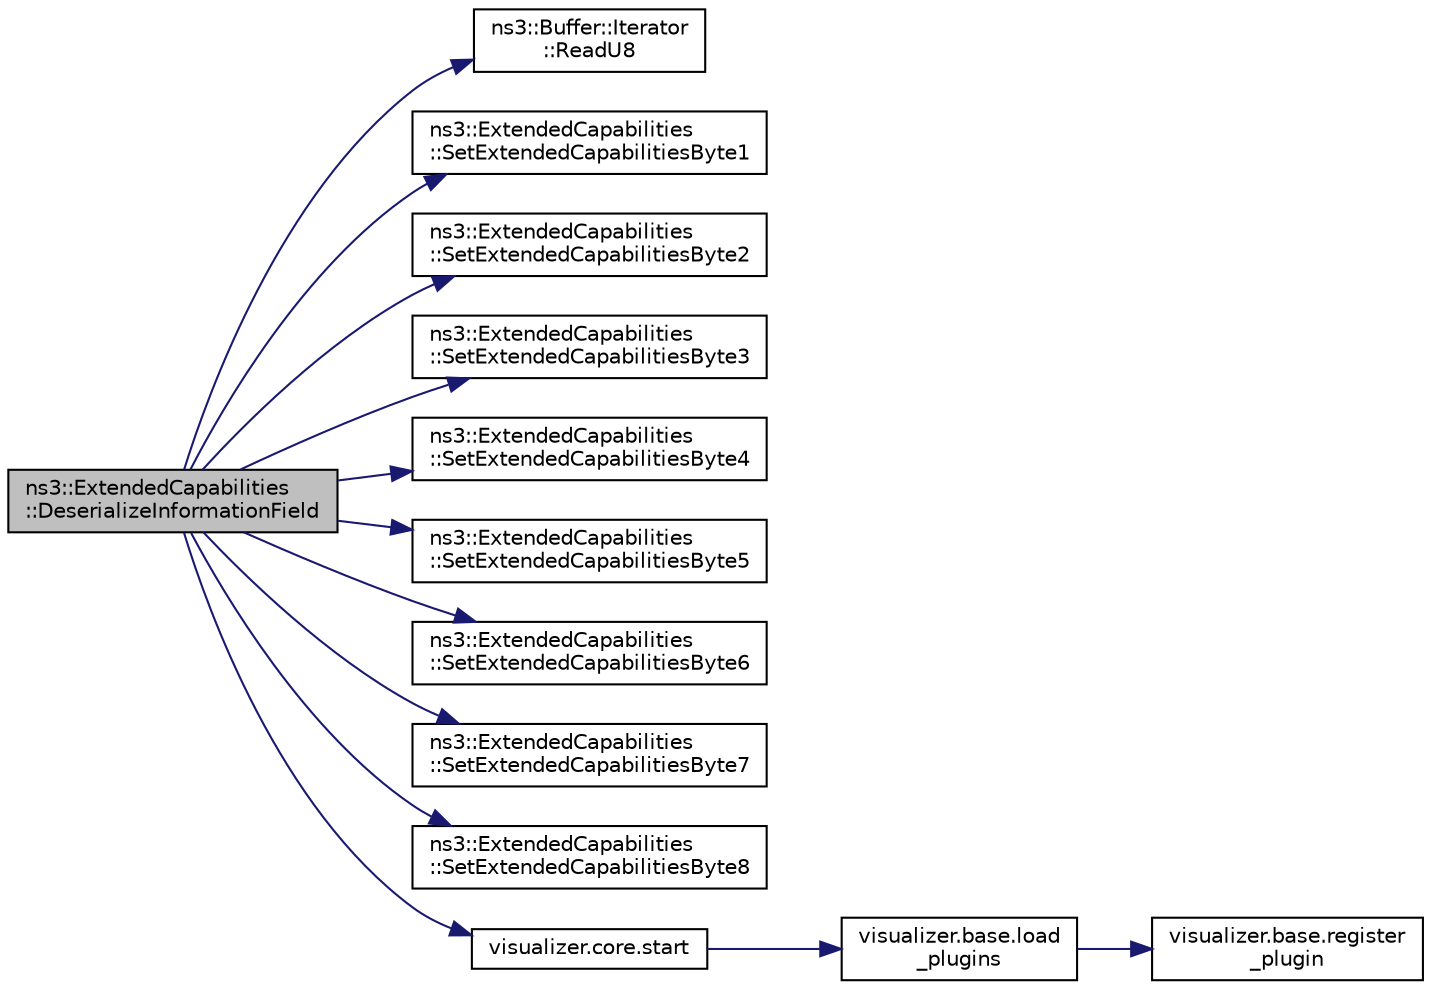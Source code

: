 digraph "ns3::ExtendedCapabilities::DeserializeInformationField"
{
 // LATEX_PDF_SIZE
  edge [fontname="Helvetica",fontsize="10",labelfontname="Helvetica",labelfontsize="10"];
  node [fontname="Helvetica",fontsize="10",shape=record];
  rankdir="LR";
  Node1 [label="ns3::ExtendedCapabilities\l::DeserializeInformationField",height=0.2,width=0.4,color="black", fillcolor="grey75", style="filled", fontcolor="black",tooltip="Deserialize information (i.e., the body of the IE, not including the Element ID and length octets)"];
  Node1 -> Node2 [color="midnightblue",fontsize="10",style="solid",fontname="Helvetica"];
  Node2 [label="ns3::Buffer::Iterator\l::ReadU8",height=0.2,width=0.4,color="black", fillcolor="white", style="filled",URL="$classns3_1_1_buffer_1_1_iterator.html#a7d7d5299e27ecf41aef37e315984ad5a",tooltip=" "];
  Node1 -> Node3 [color="midnightblue",fontsize="10",style="solid",fontname="Helvetica"];
  Node3 [label="ns3::ExtendedCapabilities\l::SetExtendedCapabilitiesByte1",height=0.2,width=0.4,color="black", fillcolor="white", style="filled",URL="$classns3_1_1_extended_capabilities.html#a6aa32c1e62bd376fa2fde03775e40c36",tooltip="Set the first byte in the Extended Capabilities information element."];
  Node1 -> Node4 [color="midnightblue",fontsize="10",style="solid",fontname="Helvetica"];
  Node4 [label="ns3::ExtendedCapabilities\l::SetExtendedCapabilitiesByte2",height=0.2,width=0.4,color="black", fillcolor="white", style="filled",URL="$classns3_1_1_extended_capabilities.html#a7d04f4c52c804ce368d8ff46f3cc077e",tooltip="Set the second byte in the Extended Capabilities information element."];
  Node1 -> Node5 [color="midnightblue",fontsize="10",style="solid",fontname="Helvetica"];
  Node5 [label="ns3::ExtendedCapabilities\l::SetExtendedCapabilitiesByte3",height=0.2,width=0.4,color="black", fillcolor="white", style="filled",URL="$classns3_1_1_extended_capabilities.html#a38fc65d052e56939c1239744240ce2c6",tooltip="Set the third byte in the Extended Capabilities information element."];
  Node1 -> Node6 [color="midnightblue",fontsize="10",style="solid",fontname="Helvetica"];
  Node6 [label="ns3::ExtendedCapabilities\l::SetExtendedCapabilitiesByte4",height=0.2,width=0.4,color="black", fillcolor="white", style="filled",URL="$classns3_1_1_extended_capabilities.html#ac591d94252b0869d92627f480817442d",tooltip="Set the fourth byte in the Extended Capabilities information element."];
  Node1 -> Node7 [color="midnightblue",fontsize="10",style="solid",fontname="Helvetica"];
  Node7 [label="ns3::ExtendedCapabilities\l::SetExtendedCapabilitiesByte5",height=0.2,width=0.4,color="black", fillcolor="white", style="filled",URL="$classns3_1_1_extended_capabilities.html#ae20d9b2064df2a30ea315eba216f8ba6",tooltip="Set the fifth byte in the Extended Capabilities information element."];
  Node1 -> Node8 [color="midnightblue",fontsize="10",style="solid",fontname="Helvetica"];
  Node8 [label="ns3::ExtendedCapabilities\l::SetExtendedCapabilitiesByte6",height=0.2,width=0.4,color="black", fillcolor="white", style="filled",URL="$classns3_1_1_extended_capabilities.html#abb9da31968e97c4e18b61e6416940665",tooltip="Set the sixth byte in the Extended Capabilities information element."];
  Node1 -> Node9 [color="midnightblue",fontsize="10",style="solid",fontname="Helvetica"];
  Node9 [label="ns3::ExtendedCapabilities\l::SetExtendedCapabilitiesByte7",height=0.2,width=0.4,color="black", fillcolor="white", style="filled",URL="$classns3_1_1_extended_capabilities.html#acb045dad6998f2aa55c0e022ba77d754",tooltip="Set the seventh byte in the Extended Capabilities information element."];
  Node1 -> Node10 [color="midnightblue",fontsize="10",style="solid",fontname="Helvetica"];
  Node10 [label="ns3::ExtendedCapabilities\l::SetExtendedCapabilitiesByte8",height=0.2,width=0.4,color="black", fillcolor="white", style="filled",URL="$classns3_1_1_extended_capabilities.html#a62008006ada4907d87b9484d94dcb844",tooltip="Set the eighth byte in the Extended Capabilities information element."];
  Node1 -> Node11 [color="midnightblue",fontsize="10",style="solid",fontname="Helvetica"];
  Node11 [label="visualizer.core.start",height=0.2,width=0.4,color="black", fillcolor="white", style="filled",URL="$namespacevisualizer_1_1core.html#a2a35e5d8a34af358b508dac8635754e0",tooltip=" "];
  Node11 -> Node12 [color="midnightblue",fontsize="10",style="solid",fontname="Helvetica"];
  Node12 [label="visualizer.base.load\l_plugins",height=0.2,width=0.4,color="black", fillcolor="white", style="filled",URL="$namespacevisualizer_1_1base.html#ad171497a5ff1afe0a73bedaebf35448f",tooltip=" "];
  Node12 -> Node13 [color="midnightblue",fontsize="10",style="solid",fontname="Helvetica"];
  Node13 [label="visualizer.base.register\l_plugin",height=0.2,width=0.4,color="black", fillcolor="white", style="filled",URL="$namespacevisualizer_1_1base.html#a6b0ffcff1e17ec4027496f50177e5b9e",tooltip=" "];
}
